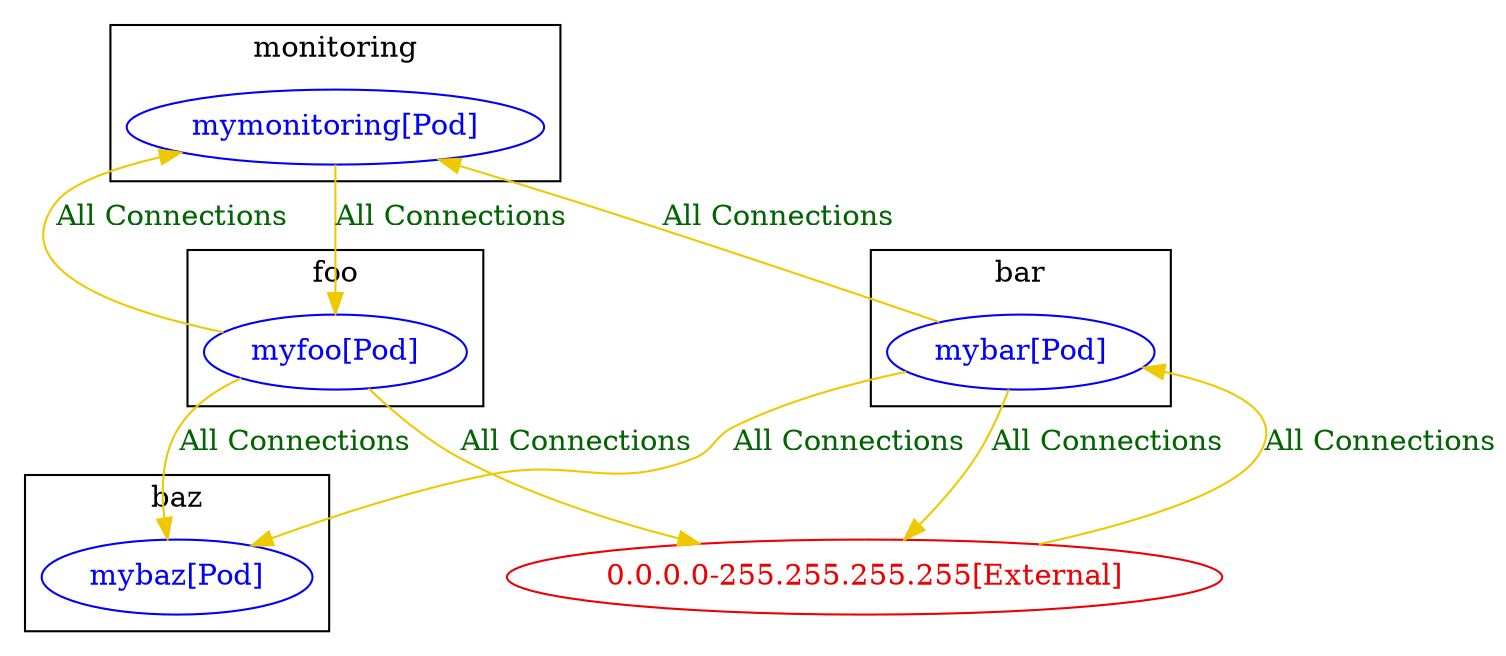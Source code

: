 digraph {
	subgraph "cluster_bar" {
		color="black"
		fontcolor="black"
		"bar/mybar[Pod]" [label="mybar[Pod]" color="blue" fontcolor="blue"]
		label="bar"
	}
	subgraph "cluster_baz" {
		color="black"
		fontcolor="black"
		"baz/mybaz[Pod]" [label="mybaz[Pod]" color="blue" fontcolor="blue"]
		label="baz"
	}
	subgraph "cluster_foo" {
		color="black"
		fontcolor="black"
		"foo/myfoo[Pod]" [label="myfoo[Pod]" color="blue" fontcolor="blue"]
		label="foo"
	}
	subgraph "cluster_monitoring" {
		color="black"
		fontcolor="black"
		"monitoring/mymonitoring[Pod]" [label="mymonitoring[Pod]" color="blue" fontcolor="blue"]
		label="monitoring"
	}
	"0.0.0.0-255.255.255.255[External]" [label="0.0.0.0-255.255.255.255[External]" color="red2" fontcolor="red2"]
	"0.0.0.0-255.255.255.255[External]" -> "bar/mybar[Pod]" [label="All Connections" color="gold2" fontcolor="darkgreen" weight=0.5]
	"bar/mybar[Pod]" -> "0.0.0.0-255.255.255.255[External]" [label="All Connections" color="gold2" fontcolor="darkgreen" weight=1]
	"bar/mybar[Pod]" -> "baz/mybaz[Pod]" [label="All Connections" color="gold2" fontcolor="darkgreen" weight=0.5]
	"bar/mybar[Pod]" -> "monitoring/mymonitoring[Pod]" [label="All Connections" color="gold2" fontcolor="darkgreen" weight=0.5]
	"foo/myfoo[Pod]" -> "0.0.0.0-255.255.255.255[External]" [label="All Connections" color="gold2" fontcolor="darkgreen" weight=1]
	"foo/myfoo[Pod]" -> "baz/mybaz[Pod]" [label="All Connections" color="gold2" fontcolor="darkgreen" weight=1]
	"foo/myfoo[Pod]" -> "monitoring/mymonitoring[Pod]" [label="All Connections" color="gold2" fontcolor="darkgreen" weight=0.5]
	"monitoring/mymonitoring[Pod]" -> "foo/myfoo[Pod]" [label="All Connections" color="gold2" fontcolor="darkgreen" weight=1]
}